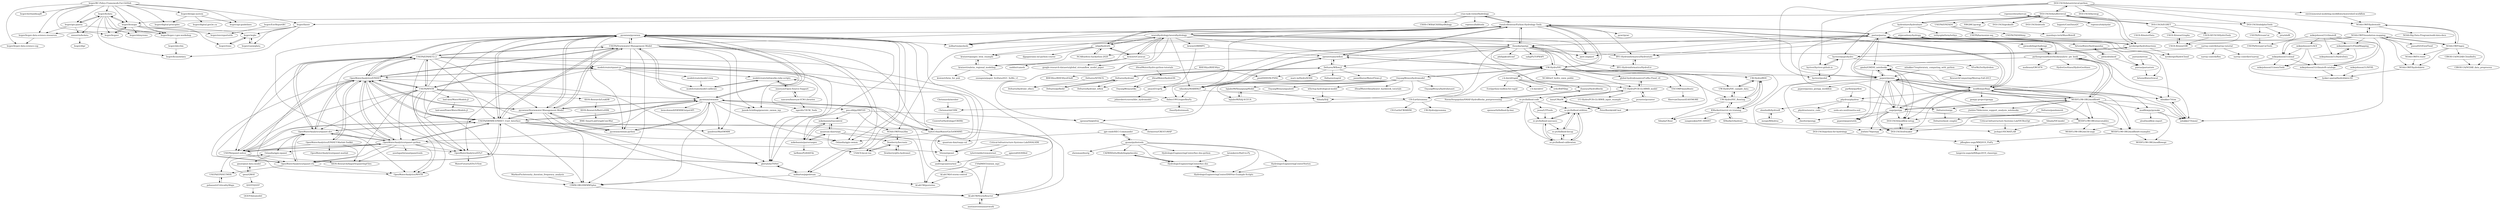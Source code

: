 digraph G {
"bcgov/bcdata" -> "bcgov/bcmaps"
"bcgov/bcdata" -> "bcgov/bcgovr"
"bcgov/bcdata" -> "bcgov/bcgov-r-geo-workshop"
"bcgov/bcdata" -> "smnorris/bcdata"
"bcgov/bcdata" -> "bcgov/bcsnowdata"
"bcgov/bcdata" -> "bcgov/gis-pantry"
"bcgov/bcdata" -> "bcgov/shinyrems"
"raoulcollenteur/Python-Hydrology-Tools" -> "mdbartos/pysheds" ["e"=1]
"raoulcollenteur/Python-Hydrology-Tools" -> "pastas/pastas"
"raoulcollenteur/Python-Hydrology-Tools" -> "neuralhydrology/neuralhydrology"
"raoulcollenteur/Python-Hydrology-Tools" -> "cran-task-views/Hydrology"
"raoulcollenteur/Python-Hydrology-Tools" -> "openstreams/wflow"
"raoulcollenteur/Python-Hydrology-Tools" -> "thouska/spotpy"
"raoulcollenteur/Python-Hydrology-Tools" -> "UW-Hydro/VIC"
"raoulcollenteur/Python-Hydrology-Tools" -> "modflowpy/flopy"
"raoulcollenteur/Python-Hydrology-Tools" -> "pywr/pywr" ["e"=1]
"raoulcollenteur/Python-Hydrology-Tools" -> "mhpi/hydroDL"
"raoulcollenteur/Python-Hydrology-Tools" -> "pyet-org/pyet" ["e"=1]
"raoulcollenteur/Python-Hydrology-Tools" -> "wknoben/MARRMoT"
"raoulcollenteur/Python-Hydrology-Tools" -> "BYU-Hydroinformatics/Hydrostats"
"raoulcollenteur/Python-Hydrology-Tools" -> "pyswmm/pyswmm"
"raoulcollenteur/Python-Hydrology-Tools" -> "pypest/pyemu"
"pyswmm/pyswmm" -> "USEPA/Stormwater-Management-Model"
"pyswmm/pyswmm" -> "pyswmm/swmmio"
"pyswmm/pyswmm" -> "pyswmm/Stormwater-Management-Model"
"pyswmm/pyswmm" -> "USEPA/SWMM-EPANET_User_Interface"
"pyswmm/pyswmm" -> "pyswmm/swmm-python"
"pyswmm/pyswmm" -> "mdbartos/pipedream"
"pyswmm/pyswmm" -> "OpenWaterAnalytics/EPANET"
"pyswmm/pyswmm" -> "AaltoUrbanWater/GisToSWMM5"
"pyswmm/pyswmm" -> "OpenWaterAnalytics/epanet-python"
"pyswmm/pyswmm" -> "Oslandia/qgis-swmm"
"pyswmm/pyswmm" -> "mdbartos/pysheds" ["e"=1]
"pyswmm/pyswmm" -> "kLabUM/StormReactor"
"pyswmm/pyswmm" -> "glorialulu/TSNet"
"pyswmm/pyswmm" -> "CIMM-ORG/SWMM5plus"
"pyswmm/pyswmm" -> "Jannik-Schilling/generate_swmm_inp"
"OuyangWenyu/hydromodel" -> "OuyangWenyu/aqualord"
"OuyangWenyu/hydromodel" -> "wknoben/MARRMoT"
"OuyangWenyu/hydromodel" -> "lujiabo98/XinanjiangModel"
"OuyangWenyu/hydromodel" -> "iHeadWater/iheadwater_hackweek_tutorials"
"OuyangWenyu/hydromodel" -> "wfxr/xaj-hydrological-model"
"OuyangWenyu/hydromodel" -> "UW-Hydro/VIC"
"OuyangWenyu/hydromodel" -> "lujiabo98/XAJ-SCEUA"
"OuyangWenyu/hydromodel" -> "amacd31/gr4j"
"OuyangWenyu/hydromodel" -> "openearth/glofrim"
"OuyangWenyu/hydromodel" -> "OuyangWenyu/elks"
"OuyangWenyu/hydromodel" -> "OuyangWenyu/hydrodataset"
"OuyangWenyu/hydromodel" -> "Sibada/XAJ"
"ropensci/tidyhydat" -> "ropensci/weathercan"
"cran-task-views/Hydrology" -> "bcgov/fasstr"
"cran-task-views/Hydrology" -> "raoulcollenteur/Python-Hydrology-Tools"
"cran-task-views/Hydrology" -> "CSHS-CWRA/CSHShydRology"
"cran-task-views/Hydrology" -> "ropensci/hddtools"
"phydrus/phydrus" -> "shoebodh/hydrusR"
"phydrus/phydrus" -> "phydrus/source_code"
"phydrus/phydrus" -> "usda-ars-ussl/rosetta-soil"
"phydrus/phydrus" -> "Deltares/xmipy"
"kratzert/pangeo_lstm_example" -> "kratzert/ealstm_regional_modeling"
"gyanz/pydsstools" -> "CADWRDeltaModeling/pyhecdss"
"gyanz/pydsstools" -> "HydrologicEngineeringCenter/hec-dss"
"gyanz/pydsstools" -> "gpt-cmdr/HEC-Commander"
"gyanz/pydsstools" -> "HydrologicEngineeringCenter/hec-dss-python"
"gyanz/pydsstools" -> "HydrologicEngineeringCenter/DSSVue-Example-Scripts"
"gyanz/pydsstools" -> "HydrologicEngineeringCenter/Vortex"
"gyanz/pydsstools" -> "eheisman/dssrip"
"kratzert/ealstm_regional_modeling" -> "kratzert/pangeo_lstm_example"
"kratzert/ealstm_regional_modeling" -> "osungmin/paper_SciData2021_SoMo_v1"
"kratzert/ealstm_regional_modeling" -> "kratzert/lstm_for_pub"
"BYU-Hydroinformatics/Hydrostats" -> "BYU-Hydroinformatics/HydroErr"
"BYU-Hydroinformatics/HydroErr" -> "BYU-Hydroinformatics/Hydrostats"
"mbakker7/exploratory_computing_with_python" -> "pypest/pyemu"
"mbakker7/exploratory_computing_with_python" -> "ResearchComputing/Meetup-Fall-2013" ["e"=1]
"USEPA/Stormwater-Management-Model" -> "pyswmm/pyswmm"
"USEPA/Stormwater-Management-Model" -> "pyswmm/Stormwater-Management-Model"
"USEPA/Stormwater-Management-Model" -> "USEPA/SWMM-EPANET_User_Interface"
"USEPA/Stormwater-Management-Model" -> "pyswmm/swmm-python"
"USEPA/Stormwater-Management-Model" -> "pyswmm/swmmio"
"USEPA/Stormwater-Management-Model" -> "OpenWaterAnalytics/EPANET"
"USEPA/Stormwater-Management-Model" -> "USEPA/EPANET2.2"
"USEPA/Stormwater-Management-Model" -> "mdbartos/pipedream"
"USEPA/Stormwater-Management-Model" -> "CIMM-ORG/SWMM5plus"
"USEPA/Stormwater-Management-Model" -> "AaltoUrbanWater/GisToSWMM5"
"USEPA/Stormwater-Management-Model" -> "gandresr/MatSWMM"
"USEPA/Stormwater-Management-Model" -> "Oslandia/qgis-swmm"
"USEPA/Stormwater-Management-Model" -> "Jannik-Schilling/generate_swmm_inp"
"USEPA/Stormwater-Management-Model" -> "raoulcollenteur/Python-Hydrology-Tools"
"Oslandia/qgis-epanet" -> "qwat/qwat-data-model"
"qgisred/QGISRed" -> "andresgciamtez/wnt"
"glorialulu/TSNet" -> "OpenWaterAnalytics/EPyT"
"glorialulu/TSNet" -> "mdbartos/pipedream"
"mikejohnson51/climateR" -> "mikejohnson51/zonal"
"mikejohnson51/climateR" -> "mikejohnson51/AOI"
"mikejohnson51/climateR" -> "mikejohnson51/HydroData"
"mikejohnson51/climateR" -> "mikejohnson51/climateR-catalogs"
"mikejohnson51/climateR" -> "mikejohnson51/FloodMapping"
"ec-jrc/lisflood-code" -> "ec-jrc/lisflood-utilities"
"ec-jrc/lisflood-code" -> "ec-jrc/lisflood-usecases"
"ec-jrc/lisflood-code" -> "openearth/lisflood-fp-bmi"
"ec-jrc/lisflood-code" -> "ec-jrc/lisflood-calibration"
"ec-jrc/lisflood-code" -> "jsosa/LFPtools"
"bcgov/design-system" -> "bcgov/digital-principles"
"bcgov/design-system" -> "bcgov/api-guidelines"
"bcgov/design-system" -> "bcgov/digital.gov.bc.ca"
"xarray-contrib/xarray-tutorial" -> "NCAR/ai4ess-hackathon-2020"
"xarray-contrib/xarray-tutorial" -> "xarray-contrib/flox" ["e"=1]
"xarray-contrib/xarray-tutorial" -> "xarray-contrib/cf-xarray" ["e"=1]
"Chrismarsh/mesher" -> "Chrismarsh/CHM"
"kratzert/RRMPG" -> "amacd31/gr4j"
"kratzert/RRMPG" -> "openstreams/wflow"
"jsosa/LFPtools" -> "ec-jrc/lisflood-usecases"
"pyswmm/swmm-python" -> "pyswmm/Stormwater-Management-Model"
"pyswmm/swmm-python" -> "pyswmm/swmmio"
"MarkusPic/intensity_duration_frequency_analysis" -> "CIMM-ORG/SWMM5plus"
"Dewberry/pfra-hydromet" -> "Dewberry/hecrasio"
"MODFLOW-ORG/modflow6" -> "modflowpy/flopy"
"MODFLOW-ORG/modflow6" -> "pypest/pyemu"
"MODFLOW-ORG/modflow6" -> "usgs/pestpp"
"MODFLOW-ORG/modflow6" -> "pastas/pastas"
"MODFLOW-ORG/modflow6" -> "MODFLOW-ORG/executables"
"MODFLOW-ORG/modflow6" -> "DOI-USGS/modflow-setup"
"MODFLOW-ORG/modflow6" -> "MODFLOW-ORG/modflow6-examples"
"MODFLOW-ORG/modflow6" -> "DOI-USGS/sfrmaker"
"MODFLOW-ORG/modflow6" -> "MODFLOW-ORG/mt3d-usgs"
"MODFLOW-ORG/modflow6" -> "modflowpy/pymake"
"MODFLOW-ORG/modflow6" -> "gmdsi/GMDSI_notebooks"
"MODFLOW-ORG/modflow6" -> "Deltares/xmipy"
"MODFLOW-ORG/modflow6" -> "pythongroundwaterbook/analytic_gw_book"
"MODFLOW-ORG/modflow6" -> "mbakker7/timml"
"MODFLOW-ORG/modflow6" -> "jtwhite79/decision_support_analysis_notebooks"
"mhpi/hydroDL" -> "NCAR/ai4ess-hackathon-2020"
"mhpi/hydroDL" -> "neuralhydrology/neuralhydrology"
"mhpi/hydroDL" -> "kratzert/Caravan"
"mhpi/hydroDL" -> "raoulcollenteur/Python-Hydrology-Tools"
"mhpi/hydroDL" -> "kratzert/ealstm_regional_modeling"
"mhpi/hydroDL" -> "kratzert/pangeo_lstm_example"
"mhpi/hydroDL" -> "djgagne/ams-ml-python-course" ["e"=1]
"wknoben/MARRMoT" -> "openstreams/wflow"
"wknoben/MARRMoT" -> "dalmo1991/superflexPy"
"wknoben/MARRMoT" -> "CH-Earth/summa"
"DOI-USGS/nhdplusTools" -> "USEPA/StreamCat"
"DOI-USGS/nhdplusTools" -> "USEPA/StreamCatTools"
"DOI-USGS/nhdplusTools" -> "jsta/nhdR"
"DOI-USGS/dataretrieval-python" -> "mroberge/hydrofunctions"
"DOI-USGS/dataretrieval-python" -> "hyriver/pygeohydro"
"DOI-USGS/dataretrieval-python" -> "hyriver/hyriver.github.io"
"DOI-USGS/dataretrieval-python" -> "DOI-USGS/dataRetrieval"
"DOI-USGS/dataretrieval-python" -> "NOAA-OWP/hydrotools"
"DOI-USGS/dataretrieval-python" -> "DOI-USGS/hyswap"
"DOI-USGS/dataretrieval-python" -> "hyriver/pynhd"
"DOI-USGS/dataretrieval-python" -> "DOI-USGS/nhdplusTools"
"DOI-USGS/dataretrieval-python" -> "environmental-modeling-workflows/watershed-workflow"
"DOI-USGS/modflow-setup" -> "DOI-USGS/sfrmaker"
"HydrologicEngineeringCenter/Vortex" -> "HydrologicEngineeringCenter/DSSVue-Example-Scripts"
"mikejohnson51/HydroData" -> "mikejohnson51/FloodMapping"
"ArtesiaWater/hydropandas" -> "gwmod/nlmod"
"ArtesiaWater/hydropandas" -> "pastas/pastastore"
"mikejohnson51/AOI" -> "mikejohnson51/climateR-catalogs"
"mikejohnson51/AOI" -> "mikejohnson51/zonal"
"mikejohnson51/AOI" -> "mikejohnson51/nwmTools"
"KIOS-Research/LeakDB" -> "KIOS-Research/BattLeDIM"
"c-h-david/rapid" -> "erdc/RAPIDpy"
"c-h-david/rapid" -> "c-h-david/rrr"
"c-h-david/rapid" -> "ESCOMP/mizuRoute"
"c-h-david/rapid" -> "chaneyn/HydroBlocks"
"c-h-david/rapid" -> "Esri/python-toolbox-for-rapid"
"UW-Hydro/RVIC" -> "UW-Hydro/VIC_sample_data"
"UW-Hydro/RVIC" -> "UW-Hydro/VIC_Routing"
"UW-Hydro/RVIC" -> "KMarkert/servir-vic-training"
"ec-jrc/lisflood-usecases" -> "ec-jrc/lisflood-utilities"
"ec-jrc/lisflood-usecases" -> "ec-jrc/lisflood-lisvap"
"ec-jrc/lisflood-usecases" -> "ec-jrc/lisflood-calibration"
"ec-jrc/lisflood-utilities" -> "ec-jrc/lisflood-calibration"
"ec-jrc/lisflood-utilities" -> "ec-jrc/lisflood-usecases"
"ec-jrc/lisflood-utilities" -> "ec-jrc/lisflood-lisvap"
"mdbartos/pipedream" -> "glorialulu/TSNet"
"mdbartos/pipedream" -> "kLabUM/pystorms"
"mdbartos/pipedream" -> "CIMM-ORG/SWMM5plus"
"openstreams/wflow" -> "Deltares/Wflow.jl"
"openstreams/wflow" -> "wknoben/MARRMoT"
"openstreams/wflow" -> "openearth/glofrim"
"openstreams/wflow" -> "UW-Hydro/VIC"
"openstreams/wflow" -> "raoulcollenteur/Python-Hydrology-Tools"
"langevin-usgs/mf6flopy2019_classrepo" -> "jdhughes-usgs/MM2019_FloPy"
"jdhughes-usgs/MM2019_FloPy" -> "langevin-usgs/mf6flopy2019_classrepo"
"mikejohnson51/FloodMapping" -> "mikejohnson51/nwmTools"
"mikejohnson51/FloodMapping" -> "mikejohnson51/HydroData"
"USEPA/epanet-solver" -> "OpenWaterAnalytics/epanet-python"
"USEPA/epanet-solver" -> "OpenWaterAnalytics/epanet-rtx"
"USEPA/epanet-solver" -> "KIOS-Research/ImportEpanetInpFiles"
"USEPA/epanet-solver" -> "USEPA/SWMM-EPANET_User_Interface"
"USEPA/epanet-solver" -> "OpenWaterAnalytics/EPANET"
"USEPA/epanet-solver" -> "OpenWaterAnalytics/epanet-dev"
"USEPA/epanet-solver" -> "USEPA/EPANETMSX"
"bcgov/gis-pantry" -> "smnorris/bcdata"
"bcgov/gis-pantry" -> "bcgov/bcdata"
"bcgov/gis-pantry" -> "bcgov/bcgov-data-science-resources"
"bcgov/gis-pantry" -> "bcgov/bcgov-r-geo-workshop"
"usgs/pestpp" -> "pypest/pyemu"
"usgs/pestpp" -> "gmdsi/GMDSI_notebooks"
"usgs/pestpp" -> "DOI-USGS/sfrmaker"
"usgs/pestpp" -> "modflowpy/flopy"
"usgs/pestpp" -> "DOI-USGS/modflow-setup"
"usgs/pestpp" -> "MODFLOW-ORG/executables"
"usgs/pestpp" -> "jtwhite79/pestpp"
"usgs/pestpp" -> "MODFLOW-ORG/modflow6"
"usgs/pestpp" -> "dwelter/pestpp"
"usgs/pestpp" -> "pypest/pypestutils"
"MODFLOW-ORG/executables" -> "jtwhite79/pestpp"
"MODFLOW-ORG/executables" -> "MODFLOW-ORG/mt3d-usgs"
"MODFLOW-ORG/executables" -> "MODFLOW-ORG/modflow6-examples"
"bcgov/fasstr" -> "bcgov/canwqdata"
"bcgov/fasstr" -> "bcgov/bcsnowdata"
"bcgov/fasstr" -> "bcgov/wqbc"
"bcgov/fasstr" -> "bcgov/bcgov-data-science-resources"
"OpenWaterAnalytics/EPANET-Matlab-Toolkit" -> "OpenWaterAnalytics/epanet-matlab"
"OpenWaterAnalytics/EPANET-Matlab-Toolkit" -> "OpenWaterAnalytics/EPyT"
"OpenWaterAnalytics/EPANET-Matlab-Toolkit" -> "USEPA/epanet-solver"
"OpenWaterAnalytics/EPANET-Matlab-Toolkit" -> "KIOS-Research/ImportEpanetInpFiles"
"OpenWaterAnalytics/EPANET-Matlab-Toolkit" -> "OpenWaterAnalytics/EPANET"
"sancarn/Innovyze-ICM-Libraries" -> "ngerdts7/ICM_Tools"
"sancarn/Innovyze-ICM-Libraries" -> "innovyze/Open-Source-Support"
"sancarn/Innovyze-ICM-Libraries" -> "modelcreate/infoworks-ruby-scripts"
"modelcreate/model-calibrate" -> "modelcreate/infoworks-ruby-scripts"
"UW-Hydro/VIC_Routing" -> "UW-Hydro/VIC_sample_data"
"UW-Hydro/VIC_Routing" -> "UW-Hydro/RVIC"
"UW-Hydro/VIC_Routing" -> "Sibada/CRout"
"UW-Hydro/VIC_Routing" -> "KMarkert/servir-vic-training"
"ec-jrc/lisflood-lisvap" -> "ec-jrc/lisflood-calibration"
"ec-jrc/lisflood-lisvap" -> "ec-jrc/lisflood-utilities"
"bcgov/bcgov-data-science-resources" -> "bcgov/bcgov-data-science-cop"
"modelcreate/model-view" -> "modelcreate/model-calibrate"
"UVAdMIST/swmm_mpc" -> "kLabUM/rl-storm-control"
"UVAdMIST/swmm_mpc" -> "kLabUM/StormReactor"
"bcgov/nbcclim" -> "bcgov/bcsnowdata"
"Sibada/VICmodel" -> "jschap1/VICMATLAB"
"austinorr/swmmnetwork" -> "kLabUM/StormReactor"
"ec-jrc/lisflood-calibration" -> "ec-jrc/lisflood-lisvap"
"ec-jrc/lisflood-calibration" -> "ec-jrc/lisflood-utilities"
"ec-jrc/lisflood-calibration" -> "ec-jrc/lisflood-usecases"
"bcgov/canwqdata" -> "bcgov/wqbc"
"USGS-R/USGSHydroTools" -> "USGS-R/smwrQW"
"quantum-dan/raspy" -> "mikebannis/rascontrol"
"quantum-dan/raspy" -> "mikebannis/parserasgeo"
"quantum-dan/raspy" -> "quantum-dan/raspy-cal"
"quantum-dan/raspy" -> "USACE/mcat-ras"
"quantum-dan/raspy" -> "Dewberry/hecrasio"
"neuralhydrology/neuralhydrology" -> "kratzert/Caravan"
"neuralhydrology/neuralhydrology" -> "mhpi/hydroDL"
"neuralhydrology/neuralhydrology" -> "raoulcollenteur/Python-Hydrology-Tools"
"neuralhydrology/neuralhydrology" -> "kratzert/ealstm_regional_modeling"
"neuralhydrology/neuralhydrology" -> "mdbartos/pysheds" ["e"=1]
"neuralhydrology/neuralhydrology" -> "pyet-org/pyet" ["e"=1]
"neuralhydrology/neuralhydrology" -> "wknoben/MARRMoT"
"neuralhydrology/neuralhydrology" -> "kratzert/RRMPG"
"neuralhydrology/neuralhydrology" -> "thouska/spotpy"
"neuralhydrology/neuralhydrology" -> "dalmo1991/superflexPy"
"neuralhydrology/neuralhydrology" -> "UU-Hydro/PCR-GLOBWB_model"
"neuralhydrology/neuralhydrology" -> "UW-Hydro/VIC"
"neuralhydrology/neuralhydrology" -> "kratzert/pangeo_lstm_example"
"neuralhydrology/neuralhydrology" -> "google-research-datasets/global_streamflow_model_paper"
"neuralhydrology/neuralhydrology" -> "BYU-Hydroinformatics/HydroErr"
"NOAA-OWP/inundation-mapping" -> "NOAA-OWP/ngen"
"NOAA-OWP/inundation-mapping" -> "NOAA-OWP/hydrotools"
"NOAA-OWP/inundation-mapping" -> "NOAA-OWP/hydrofabric"
"NOAA-OWP/inundation-mapping" -> "NOAA-OWP/ras2fim"
"NOAA-OWP/inundation-mapping" -> "mikejohnson51/climateR-catalogs"
"NOAA-OWP/inundation-mapping" -> "mikejohnson51/FloodMapping"
"NOAA-OWP/inundation-mapping" -> "NOAA-OWP/t-route"
"NOAA-OWP/inundation-mapping" -> "passaH2O/GeoFlood"
"NOAA-OWP/inundation-mapping" -> "mikejohnson51/zonal"
"modflowpy/flopy" -> "pypest/pyemu"
"modflowpy/flopy" -> "MODFLOW-ORG/modflow6"
"modflowpy/flopy" -> "pastas/pastas"
"modflowpy/flopy" -> "usgs/pestpp"
"modflowpy/flopy" -> "modflowpy/pymake"
"modflowpy/flopy" -> "gmdsi/GMDSI_notebooks"
"modflowpy/flopy" -> "pythongroundwaterbook/analytic_gw_book"
"modflowpy/flopy" -> "MODFLOW-ORG/executables"
"modflowpy/flopy" -> "raoulcollenteur/Python-Hydrology-Tools"
"modflowpy/flopy" -> "DOI-USGS/modflow-setup"
"modflowpy/flopy" -> "phydrus/phydrus"
"modflowpy/flopy" -> "DOI-USGS/sfrmaker"
"modflowpy/flopy" -> "gempy-project/gempy" ["e"=1]
"modflowpy/flopy" -> "MODFLOW-ORG/modflow6-examples"
"modflowpy/flopy" -> "mbakker7/ttim"
"Chrismarsh/CHM" -> "CentreForHydrology/CRHMr"
"pypest/pyemu" -> "usgs/pestpp"
"pypest/pyemu" -> "gmdsi/GMDSI_notebooks"
"pypest/pyemu" -> "modflowpy/flopy"
"pypest/pyemu" -> "DOI-USGS/modflow-setup"
"pypest/pyemu" -> "MODFLOW-ORG/modflow6"
"pypest/pyemu" -> "jtwhite79/decision_support_analysis_notebooks"
"pypest/pyemu" -> "DOI-USGS/sfrmaker"
"pypest/pyemu" -> "pypest/pyemu_pestpp_workflow"
"pypest/pyemu" -> "jtwhite79/pestpp"
"pypest/pyemu" -> "pastas/pastas"
"pypest/pyemu" -> "dwelter/pestpp"
"pypest/pyemu" -> "mbakker7/timml"
"pypest/pyemu" -> "pypest/pypestutils"
"iHeadWater/hydro-python-tutorials" -> "iHeadWater/hydroGIS"
"NOAA-OWP/ngen" -> "NOAA-OWP/hydrotools"
"NOAA-OWP/ngen" -> "NOAA-OWP/inundation-mapping"
"NOAA-OWP/ngen" -> "NOAA-OWP/hydrofabric"
"NOAA-OWP/ngen" -> "NOAA-OWP/t-route"
"NOAA-OWP/ngen" -> "CIROH-UA/NGIAB_data_preprocess"
"NOAA-OWP/ngen" -> "CIROH-UA/NGIAB-CloudInfra"
"hydroshare/hydroshare" -> "pastas/pastas"
"hydroshare/hydroshare" -> "DOI-USGS/dataRetrieval"
"hydroshare/hydroshare" -> "tethysplatform/tethys"
"hydroshare/hydroshare" -> "stijnvanhoey/hydropy"
"CADWRDeltaModeling/pyhecdss" -> "HydrologicEngineeringCenter/hec-dss"
"OpenWaterAnalytics/EPANET" -> "USEPA/EPANET2.2"
"OpenWaterAnalytics/EPANET" -> "USEPA/WNTR"
"OpenWaterAnalytics/EPANET" -> "OpenWaterAnalytics/epanet-dev"
"OpenWaterAnalytics/EPANET" -> "OpenWaterAnalytics/epanet-python"
"OpenWaterAnalytics/EPANET" -> "USEPA/SWMM-EPANET_User_Interface"
"OpenWaterAnalytics/EPANET" -> "USEPA/epanet-solver"
"OpenWaterAnalytics/EPANET" -> "OpenWaterAnalytics/epanet-rtx"
"OpenWaterAnalytics/EPANET" -> "pyswmm/Stormwater-Management-Model"
"OpenWaterAnalytics/EPANET" -> "OpenWaterAnalytics/WNTR"
"OpenWaterAnalytics/EPANET" -> "modelcreate/epanet-js"
"OpenWaterAnalytics/EPANET" -> "pyswmm/pyswmm"
"OpenWaterAnalytics/EPANET" -> "OpenWaterAnalytics/EPyT"
"OpenWaterAnalytics/EPANET" -> "OpenWaterAnalytics/EPANET-Matlab-Toolkit"
"OpenWaterAnalytics/EPANET" -> "USEPA/Stormwater-Management-Model"
"OpenWaterAnalytics/EPANET" -> "glorialulu/TSNet"
"USEPA/EPANET2.2" -> "OpenWaterAnalytics/EPANET"
"USEPA/EPANET2.2" -> "USEPA/WNTR"
"USEPA/EPANET2.2" -> "OpenWaterAnalytics/epanet-dev"
"USEPA/EPANET2.2" -> "OpenWaterAnalytics/epanet-python"
"USEPA/EPANET2.2" -> "OpenWaterAnalytics/WNTR"
"USEPA/EPANET2.2" -> "USEPA/SWMM-EPANET_User_Interface"
"USEPA/EPANET2.2" -> "OpenWaterAnalytics/EPyT"
"USEPA/EPANET2.2" -> "OpenWaterAnalytics/epanet-rtx"
"USEPA/EPANET2.2" -> "USEPA/Stormwater-Management-Model"
"USEPA/EPANET2.2" -> "USEPA/epanet-solver"
"USEPA/EPANET2.2" -> "modelcreate/epanet-js"
"USEPA/EPANET2.2" -> "glorialulu/TSNet"
"USEPA/EPANET2.2" -> "Vitens/epynet"
"USEPA/EPANET2.2" -> "pyswmm/pyswmm"
"USEPA/EPANET2.2" -> "pyswmm/Stormwater-Management-Model"
"Deltares/Wflow.jl" -> "openstreams/wflow"
"Deltares/Wflow.jl" -> "jannefiluren/WaterFlows.jl"
"Deltares/Wflow.jl" -> "marv-in/HydroNODE"
"Deltares/Wflow.jl" -> "Deltares/hydromt_wflow"
"Deltares/Wflow.jl" -> "Deltares/hydromt"
"Deltares/Wflow.jl" -> "CH-Earth/summa"
"Deltares/Wflow.jl" -> "Deltares/xugrid" ["e"=1]
"NCAR/ai4ess-hackathon-2020" -> "mhpi/hydroDL"
"dalmo1991/superflexPy" -> "DassHydro/smash"
"Dewberry/hecrasio" -> "USACE/mcat-ras"
"Dewberry/hecrasio" -> "Dewberry/pfra-hydromet"
"iHeadWater/hydroGIS" -> "OuyangWenyu/elks"
"QGEP/QGEP" -> "QGEP/datamodel"
"CH-Earth/summa" -> "CH-Earth/CWARHM"
"CH-Earth/summa" -> "UW-Hydro/pysumma"
"CH-Earth/summa" -> "Chrismarsh/CHM"
"pastas/pastastore" -> "ArtesiaWater/traval"
"modelcreate/epanet-js" -> "modelcreate/model-view"
"modelcreate/epanet-js" -> "glorialulu/TSNet"
"modelcreate/epanet-js" -> "modelcreate/model-calibrate"
"modelcreate/epanet-js" -> "modelcreate/infoworks-ruby-scripts"
"modelcreate/epanet-js" -> "OpenWaterAnalytics/EPANET"
"modelcreate/epanet-js" -> "USEPA/WNTR"
"modelcreate/epanet-js" -> "Vitens/epynet"
"modelcreate/epanet-js" -> "andresgciamtez/wnt"
"modelcreate/epanet-js" -> "OpenWaterAnalytics/EPyT"
"modelcreate/infoworks-ruby-scripts" -> "modelcreate/model-calibrate"
"modelcreate/infoworks-ruby-scripts" -> "innovyze/Open-Source-Support"
"chaneyn/HydroBlocks" -> "NoemiVergopolan/SMAP-HydroBlocks_postprocessing"
"Deltares/xmipy" -> "Deltares/imod_coupler"
"environmental-modeling-workflows/watershed-workflow" -> "NOAA-OWP/hydrotools"
"bcgov/wqbc" -> "bcgov/canwqdata"
"bcgov/wqbc" -> "bcgov/rems"
"NOAA-OWP/t-route" -> "NOAA-OWP/hydrofabric"
"MODFLOW-ORG/modflow6-examples" -> "MODFLOW-ORG/modflowapi"
"MODFLOW-ORG/modflow6-examples" -> "jdhughes-usgs/MM2019_FloPy"
"pshassett/CriticalityMaps" -> "USEPA/EPANETMSX"
"hyriver/pygeohydro" -> "hyriver/pynhd"
"hyriver/pygeohydro" -> "hyriver/hyriver.github.io"
"hyriver/pygeohydro" -> "VForWaTer/hydrobox"
"hyriver/pygeohydro" -> "mroberge/hydrofunctions"
"Critical-Infrastructure-Systems-Lab/VICResOpt" -> "jschap1/VICMATLAB"
"Critical-Infrastructure-Systems-Lab/DHALSIM" -> "Vitens/epynet"
"Critical-Infrastructure-Systems-Lab/DHALSIM" -> "tylertrimble/viswaternet"
"qwat/QWAT" -> "qwat/qwat-data-model"
"qwat/QWAT" -> "Oslandia/qgis-epanet"
"qwat/QWAT" -> "QGEP/QGEP"
"HydrologicEngineeringCenter/DSSVue-Example-Scripts" -> "HydrologicEngineeringCenter/hec-dss"
"mikejohnson51/NFHL" -> "lynker-spatial/hydrofabric3D"
"KIOS-Research/BattLeDIM" -> "BME-SmartLab/GraphConvWat"
"qwat/qwat-data-model" -> "qwat/QWAT"
"KMarkert/hydrate" -> "KMarkert/servir-vic-training"
"KMarkert/hydrate" -> "jschap1/VICMATLAB"
"bcgov/bcgov-r-geo-workshop" -> "bcgov/nbcclim"
"OpenWaterAnalytics/epanet-python" -> "Vitens/epynet"
"OpenWaterAnalytics/epanet-python" -> "OpenWaterAnalytics/WNTR"
"OpenWaterAnalytics/epanet-python" -> "Oslandia/qgis-epanet"
"OpenWaterAnalytics/epanet-python" -> "USEPA/SWMM-EPANET_User_Interface"
"OpenWaterAnalytics/epanet-python" -> "OpenWaterAnalytics/epanet-dev"
"OpenWaterAnalytics/epanet-python" -> "USEPA/epanet-solver"
"OpenWaterAnalytics/epanet-python" -> "OpenWaterAnalytics/EPANET"
"OpenWaterAnalytics/epanet-python" -> "OpenWaterAnalytics/EPyT"
"OpenWaterAnalytics/epanet-python" -> "KIOS-Research/ImportEpanetInpFiles"
"OpenWaterAnalytics/epanet-python" -> "asselapathirana/epanettools"
"OpenWaterAnalytics/epanet-python" -> "OpenWaterAnalytics/epanet-rtx"
"innovyze/Open-Source-Support" -> "modelcreate/infoworks-ruby-scripts"
"innovyze/Open-Source-Support" -> "ngerdts7/ICM_Tools"
"innovyze/Open-Source-Support" -> "sancarn/Innovyze-ICM-Libraries"
"global-hydrodynamics/CaMa-Flood_v4" -> "UU-Hydro/PCR-GLOBWB_model"
"psu-efd/pyHMT2D" -> "mikebannis/rascontrol"
"psu-efd/pyHMT2D" -> "NOAA-OWP/ras2fim"
"psu-efd/pyHMT2D" -> "mikebannis/parserasgeo"
"psu-efd/pyHMT2D" -> "openearth/glofrim"
"stijnvanhoey/hydropy" -> "mroberge/hydrofunctions"
"stijnvanhoey/hydropy" -> "BYU-Hydroinformatics/Hydrostats"
"stijnvanhoey/hydropy" -> "mroberge/HydroCloud"
"USACE/mcat-ras" -> "Dewberry/hecrasio"
"NOAA-OWP/ras2fim" -> "USACE/mcat-ras"
"NOAA-OWP/ras2fim" -> "Dewberry/hecrasio"
"bcgov/BC-Policy-Framework-For-GitHub" -> "bcgov/bcmaps"
"bcgov/BC-Policy-Framework-For-GitHub" -> "bcgov/bcgovr"
"bcgov/BC-Policy-Framework-For-GitHub" -> "bcgov/bcgov-data-science-cop"
"bcgov/BC-Policy-Framework-For-GitHub" -> "bcgov/bcdata"
"bcgov/BC-Policy-Framework-For-GitHub" -> "bcgov/bcgov-data-science-resources"
"bcgov/BC-Policy-Framework-For-GitHub" -> "bcgov/design-system"
"bcgov/BC-Policy-Framework-For-GitHub" -> "bcgov/api-guidelines"
"bcgov/BC-Policy-Framework-For-GitHub" -> "bcgov/digital-principles"
"bcgov/BC-Policy-Framework-For-GitHub" -> "bcgov/bcgov-r-geo-workshop"
"bcgov/BC-Policy-Framework-For-GitHub" -> "bcgov/wetlandmapR"
"bcgov/BC-Policy-Framework-For-GitHub" -> "bcgov/fasstr"
"bcgov/BC-Policy-Framework-For-GitHub" -> "bcgov/gis-pantry"
"Deltares/hydromt" -> "Deltares/hydromt_wflow"
"Deltares/hydromt" -> "Deltares/hydromt_sfincs"
"Deltares/hydromt" -> "Deltares/Wflow.jl"
"Deltares/hydromt" -> "Deltares/pyflwdir"
"pcraster/pcraster" -> "UU-Hydro/PCR-GLOBWB_model"
"pcraster/pcraster" -> "ec-jrc/lisflood-utilities"
"hyriver/hyriver.github.io" -> "hyriver/pygeohydro"
"hyriver/hyriver.github.io" -> "hyriver/pynhd"
"HydrologicEngineeringCenter/hec-dss" -> "HydrologicEngineeringCenter/DSSVue-Example-Scripts"
"HydrologicEngineeringCenter/hec-dss" -> "CADWRDeltaModeling/pyhecdss"
"modflowpy/pymake" -> "MODFLOW-ORG/modflowapi"
"modflowpy/pymake" -> "mbakker7/timml"
"modflowpy/pymake" -> "aleaf/modflow-export"
"NOAA-OWP/hydrotools" -> "NOAA-OWP/ngen"
"NOAA-OWP/hydrotools" -> "NOAA-Big-Data-Program/nodd-data-docs"
"NOAA-OWP/hydrotools" -> "NOAA-OWP/inundation-mapping"
"pastas/metran" -> "ArtesiaWater/traval"
"pastas/metran" -> "pastas/pastastore"
"bcgov/bcmaps" -> "bcgov/bcgovr"
"bcgov/bcmaps" -> "bcgov/bcdata"
"bcgov/bcmaps" -> "bcgov/wqbc"
"bcgov/bcmaps" -> "bcgov/bcgov-r-geo-workshop"
"bcgov/bcmaps" -> "bcgov/shinyrems"
"bcgov/bcmaps" -> "bcgov/envreportutils"
"bcgov/bcmaps" -> "bcgov/rems"
"ESCOMP/mizuRoute" -> "ShervanGharari/EASYMORE"
"iiasa/CWatM" -> "PeterBurek/oldCwat"
"iiasa/CWatM" -> "UU-Hydro/PCR-GLOBWB_model"
"gwmod/nlmod" -> "pastas/pastastore"
"gwmod/nlmod" -> "ArtesiaWater/hydropandas"
"bcgov/EnvReportBC" -> "bcgov/envreportutils"
"mikejohnson51/zonal" -> "mikejohnson51/climateR-catalogs"
"mikejohnson51/zonal" -> "lynker-spatial/hydrofabric3D"
"mikejohnson51/zonal" -> "mikejohnson51/nwmTools"
"lujiabo98/XinanjiangModel" -> "lujiabo98/XAJ-SCEUA"
"lujiabo98/XinanjiangModel" -> "Sibada/XAJ"
"kLabUM/StormReactor" -> "austinorr/swmmnetwork"
"NoemiVergopolan/SMAP-HydroBlocks_postprocessing" -> "chaneyn/HydroBlocks"
"USEPA/EPANETMSX" -> "pshassett/CriticalityMaps"
"NOAA-OWP/hydrofabric" -> "lynker-spatial/hydrofabric3D"
"kratzert/Caravan" -> "neuralhydrology/neuralhydrology"
"kratzert/Caravan" -> "mhpi/hydroDL"
"kratzert/Caravan" -> "naddor/camels"
"kratzert/Caravan" -> "google-research-datasets/global_streamflow_model_paper"
"gwmodeling/challenge" -> "pythongroundwaterbook/analytic_gw_book"
"Deltares/pandamesh" -> "Deltares/imod_coupler"
"OpenWaterAnalytics/EPyT" -> "WaterFutures/EPyT-Flow"
"OpenWaterAnalytics/EPyT" -> "glorialulu/TSNet"
"thouska/spotpy" -> "philippkraft/cmf"
"thouska/spotpy" -> "CH-Earth/summa"
"thouska/spotpy" -> "raoulcollenteur/Python-Hydrology-Tools"
"thouska/spotpy" -> "UW-Hydro/VIC"
"thouska/spotpy" -> "sahg/PyTOPKAPI" ["e"=1]
"thouska/spotpy" -> "openstreams/wflow"
"thouska/spotpy" -> "pyet-org/pyet" ["e"=1]
"thouska/spotpy" -> "pastas/pastas"
"thouska/spotpy" -> "wknoben/MARRMoT"
"thouska/spotpy" -> "pypest/pyemu"
"thouska/spotpy" -> "ec-jrc/lisflood-code"
"thouska/spotpy" -> "dalmo1991/superflexPy"
"thouska/spotpy" -> "BYU-Hydroinformatics/Hydrostats"
"thouska/spotpy" -> "PeterBurek/oldCwat"
"thouska/spotpy" -> "Deltares/Wflow.jl"
"Deltares/pyflwdir" -> "Deltares/hydromt"
"pyswmm/Stormwater-Management-Model" -> "pyswmm/swmm-python"
"pyswmm/Stormwater-Management-Model" -> "pyswmm/pyswmm"
"pyswmm/Stormwater-Management-Model" -> "USEPA/Stormwater-Management-Model"
"pyswmm/Stormwater-Management-Model" -> "USEPA/SWMM-EPANET_User_Interface"
"pyswmm/Stormwater-Management-Model" -> "pyswmm/swmmio"
"pyswmm/Stormwater-Management-Model" -> "CIMM-ORG/SWMM5plus"
"pyswmm/Stormwater-Management-Model" -> "kLabUM/StormReactor"
"pyswmm/Stormwater-Management-Model" -> "OpenWaterAnalytics/EPANET"
"pythongroundwaterbook/analytic_gw_book" -> "gmdsi/GMDSI_notebooks"
"pythongroundwaterbook/analytic_gw_book" -> "mbakker7/timml"
"pythongroundwaterbook/analytic_gw_book" -> "mbakker7/ttim"
"pythongroundwaterbook/analytic_gw_book" -> "gwmodeling/challenge"
"pythongroundwaterbook/analytic_gw_book" -> "mnfienen/GW1876"
"pythongroundwaterbook/analytic_gw_book" -> "HydroGeoSines/HydroGeoSines"
"USEPA/EPATADA" -> "massbays-tech/MassWateR"
"USEPA/EPATADA" -> "USEPA/TADAShiny"
"USEPA/EPATADA" -> "USEPA/harmonize-wq"
"gmdsi/GMDSI_notebooks" -> "pypest/pyemu"
"gmdsi/GMDSI_notebooks" -> "DOI-USGS/modflow-setup"
"gmdsi/GMDSI_notebooks" -> "pypest/pypestutils"
"mbakker7/timml" -> "mbakker7/ttim"
"USEPA/StreamCat" -> "USEPA/StreamCatTools"
"mbakker7/ttim" -> "mbakker7/timml"
"lujiabo98/XAJ-SCEUA" -> "lujiabo98/XinanjiangModel"
"USEPA/SWMM-EPANET_User_Interface" -> "pyswmm/Stormwater-Management-Model"
"USEPA/SWMM-EPANET_User_Interface" -> "Oslandia/qgis-swmm"
"USEPA/SWMM-EPANET_User_Interface" -> "pyswmm/pyswmm"
"USEPA/SWMM-EPANET_User_Interface" -> "OpenWaterAnalytics/epanet-dev"
"USEPA/SWMM-EPANET_User_Interface" -> "pyswmm/swmmio"
"USEPA/SWMM-EPANET_User_Interface" -> "OpenWaterAnalytics/epanet-python"
"USEPA/SWMM-EPANET_User_Interface" -> "USEPA/Stormwater-Management-Model"
"USEPA/SWMM-EPANET_User_Interface" -> "OpenWaterAnalytics/epanet-rtx"
"USEPA/SWMM-EPANET_User_Interface" -> "OpenWaterAnalytics/EPANET"
"USEPA/SWMM-EPANET_User_Interface" -> "USEPA/epanet-solver"
"USEPA/SWMM-EPANET_User_Interface" -> "pyswmm/swmm-python"
"USEPA/SWMM-EPANET_User_Interface" -> "gandresr/MatSWMM"
"USEPA/SWMM-EPANET_User_Interface" -> "AaltoUrbanWater/GisToSWMM5"
"USEPA/SWMM-EPANET_User_Interface" -> "kLabUM/pystorms"
"USEPA/SWMM-EPANET_User_Interface" -> "CIMM-ORG/SWMM5plus"
"CIMM-ORG/SWMM5plus" -> "kLabUM/StormReactor"
"parflow/parflow" -> "phydrus/phydrus"
"pastas/pastas" -> "modflowpy/flopy"
"pastas/pastas" -> "raoulcollenteur/Python-Hydrology-Tools"
"pastas/pastas" -> "ArtesiaWater/hydropandas"
"pastas/pastas" -> "pypest/pyemu"
"pastas/pastas" -> "pyet-org/pyet" ["e"=1]
"pastas/pastas" -> "mbakker7/ttim"
"pastas/pastas" -> "gmdsi/GMDSI_notebooks"
"pastas/pastas" -> "pythongroundwaterbook/analytic_gw_book"
"pastas/pastas" -> "mbakker7/timml"
"pastas/pastas" -> "gwmodeling/challenge"
"pastas/pastas" -> "BYU-Hydroinformatics/Hydrostats"
"pastas/pastas" -> "MODFLOW-ORG/modflow6"
"pastas/pastas" -> "thouska/spotpy"
"pastas/pastas" -> "mdbartos/pysheds" ["e"=1]
"pastas/pastas" -> "usgs/pestpp"
"Deltares/SFINCS" -> "Deltares/hydromt_sfincs"
"DOI-USGS/python-for-hydrology" -> "jdhughes-usgs/MM2019_FloPy"
"pyswmm/swmmio" -> "pyswmm/pyswmm"
"pyswmm/swmmio" -> "pyswmm/swmm-python"
"pyswmm/swmmio" -> "AaltoUrbanWater/GisToSWMM5"
"pyswmm/swmmio" -> "Oslandia/qgis-swmm"
"pyswmm/swmmio" -> "kLabUM/pystorms"
"pyswmm/swmmio" -> "USEPA/SWMM-EPANET_User_Interface"
"pyswmm/swmmio" -> "pyswmm/Stormwater-Management-Model"
"pyswmm/swmmio" -> "CIMM-ORG/SWMM5plus"
"pyswmm/swmmio" -> "bemcdonnell/SWMMOutputAPI"
"pyswmm/swmmio" -> "gandresr/MatSWMM"
"pyswmm/swmmio" -> "kLabUM/StormReactor"
"pyswmm/swmmio" -> "OpenWaterAnalytics/epanet-python"
"pyswmm/swmmio" -> "psu-efd/pyHMT2D"
"pyswmm/swmmio" -> "Jannik-Schilling/generate_swmm_inp"
"pyswmm/swmmio" -> "USEPA/Stormwater-Management-Model"
"AaltoUrbanWater/GisToSWMM5" -> "kLabUM/StormReactor"
"AaltoUrbanWater/GisToSWMM5" -> "Oslandia/qgis-swmm"
"AaltoUrbanWater/GisToSWMM5" -> "pyswmm/swmmio"
"wfxr/xaj-hydrological-model" -> "Sibada/XAJ"
"OpenWaterAnalytics/epanet-rtx" -> "OpenWaterAnalytics/epanet-dev"
"OpenWaterAnalytics/epanet-rtx" -> "OpenWaterAnalytics/WNTR"
"OpenWaterAnalytics/epanet-rtx" -> "USEPA/EPANETMSX"
"OpenWaterAnalytics/epanet-rtx" -> "USEPA/SWMM-EPANET_User_Interface"
"UW-Hydro/VIC_sample_data" -> "UW-Hydro/VIC_Routing"
"UW-Hydro/VIC_sample_data" -> "UW-Hydro/RVIC"
"mikejohnson51/climateR-catalogs" -> "lynker-spatial/hydrofabric3D"
"mikebannis/parserasgeo" -> "mikebannis/rascontrol"
"mikebannis/parserasgeo" -> "quantum-dan/raspy"
"mikebannis/parserasgeo" -> "larflows/PyRASFile"
"USEPA/WNTR" -> "OpenWaterAnalytics/EPANET"
"USEPA/WNTR" -> "USEPA/EPANET2.2"
"USEPA/WNTR" -> "OpenWaterAnalytics/EPyT"
"USEPA/WNTR" -> "OpenWaterAnalytics/epanet-python"
"USEPA/WNTR" -> "modelcreate/epanet-js"
"USEPA/WNTR" -> "glorialulu/TSNet"
"USEPA/WNTR" -> "OpenWaterAnalytics/WNTR"
"USEPA/WNTR" -> "USEPA/SWMM-EPANET_User_Interface"
"USEPA/WNTR" -> "USEPA/epanet-solver"
"USEPA/WNTR" -> "lanl-ansi/WaterModels.jl"
"USEPA/WNTR" -> "pyswmm/pyswmm"
"USEPA/WNTR" -> "pyswmm/swmmio"
"USEPA/WNTR" -> "OpenWaterAnalytics/epanet-dev"
"USEPA/WNTR" -> "OpenWaterAnalytics/epanet-rtx"
"USEPA/WNTR" -> "KIOS-Research/LeakDB"
"mroberge/hydrofunctions" -> "stijnvanhoey/hydropy"
"mroberge/hydrofunctions" -> "hyriver/pygeohydro"
"mroberge/hydrofunctions" -> "mroberge/HydroCloud"
"OpenWaterAnalytics/epanet-dev" -> "OpenWaterAnalytics/epanet-rtx"
"OpenWaterAnalytics/epanet-dev" -> "OpenWaterAnalytics/WNTR"
"OpenWaterAnalytics/epanet-dev" -> "OpenWaterAnalytics/EPANET"
"OpenWaterAnalytics/epanet-dev" -> "Oslandia/qgis-epanet"
"OpenWaterAnalytics/epanet-dev" -> "USEPA/SWMM-EPANET_User_Interface"
"OpenWaterAnalytics/epanet-dev" -> "OpenWaterAnalytics/epanet-python"
"OpenWaterAnalytics/epanet-dev" -> "USEPA/EPANET2.2"
"ropensci/weathercan" -> "ropensci/tidyhydat"
"ropensci/weathercan" -> "bcgov/bcmaps"
"UU-Hydro/PCR-GLOBWB_model" -> "global-hydrodynamics/CaMa-Flood_v4"
"UU-Hydro/PCR-GLOBWB_model" -> "pcraster/pcraster"
"UU-Hydro/PCR-GLOBWB_model" -> "iiasa/CWatM"
"UU-Hydro/PCR-GLOBWB_model" -> "UU-Hydro/PCR-GLOBWB_input_example"
"smnorris/bcdata" -> "bcgov/dipr"
"Vitens/epynet" -> "andresgciamtez/wnt"
"latomkovic/HaD-to-Py" -> "HydrologicEngineeringCenter/hec-dss"
"CIROH-UA/NGIAB-CloudInfra" -> "CIROH-UA/NGIAB_data_preprocess"
"bcgov/rems" -> "bcgov/wqbc"
"DOI-USGS/dataRetrieval" -> "DOI-USGS/EGRET"
"DOI-USGS/dataRetrieval" -> "DOI-USGS/dataretrieval-python"
"DOI-USGS/dataRetrieval" -> "DOI-USGS/nhdplusTools"
"DOI-USGS/dataRetrieval" -> "USEPA/EPATADA"
"DOI-USGS/dataRetrieval" -> "mroberge/hydrofunctions"
"DOI-USGS/dataRetrieval" -> "NWQMC/pywqp"
"DOI-USGS/dataRetrieval" -> "DOI-USGS/geoknife"
"DOI-USGS/dataRetrieval" -> "DOI-USGS/sbtools"
"DOI-USGS/dataRetrieval" -> "hydroshare/hydroshare"
"gpt-cmdr/HEC-Commander" -> "gyanz/pydsstools"
"gpt-cmdr/HEC-Commander" -> "quantum-dan/raspy-cal"
"kLabUM/rl-storm-control" -> "kLabUM/pystorms"
"DOI-USGS/EGRET" -> "DOI-USGS/dataRetrieval"
"DOI-USGS/EGRET" -> "USGS-R/smwrQW"
"DOI-USGS/EGRET" -> "USGS-R/waterData"
"DOI-USGS/EGRET" -> "USGS-R/smwrGraphs"
"DOI-USGS/EGRET" -> "USGS-R/USGSHydroTools"
"shoebodh/hydrusR" -> "mespe/RHydrus"
"amacd31/gr4j" -> "johnrobertcraven/hbv_hydromodel"
"PeterBurek/oldCwat" -> "iiasa/CWatM"
"mikebannis/rascontrol" -> "mikebannis/parserasgeo"
"mikebannis/rascontrol" -> "quantum-dan/raspy"
"UW-Hydro/VIC" -> "openstreams/wflow"
"UW-Hydro/VIC" -> "c-h-david/rapid"
"UW-Hydro/VIC" -> "UW-Hydro/RVIC"
"UW-Hydro/VIC" -> "UW-Hydro/VIC_Routing"
"UW-Hydro/VIC" -> "CH-Earth/summa"
"UW-Hydro/VIC" -> "UW-Hydro/VIC_sample_data"
"UW-Hydro/VIC" -> "raoulcollenteur/Python-Hydrology-Tools"
"UW-Hydro/VIC" -> "thouska/spotpy"
"UW-Hydro/VIC" -> "pnnl/DHSVM-PNNL"
"UW-Hydro/VIC" -> "KMarkert/servir-vic-training"
"UW-Hydro/VIC" -> "UU-Hydro/PCR-GLOBWB_model"
"UW-Hydro/VIC" -> "global-hydrodynamics/CaMa-Flood_v4"
"UW-Hydro/VIC" -> "ESCOMP/mizuRoute"
"UW-Hydro/VIC" -> "OuyangWenyu/hydromodel"
"UW-Hydro/VIC" -> "NCAR/wrf_hydro_nwm_public" ["e"=1]
"KMarkert/servir-vic-training" -> "KMarkert/hydrate"
"KMarkert/servir-vic-training" -> "Sibada/CRout"
"KMarkert/servir-vic-training" -> "sungwookwi/VIC-ASSIST"
"KMarkert/servir-vic-training" -> "UW-Hydro/VIC_Routing"
"KMarkert/servir-vic-training" -> "UW-Hydro/RVIC"
"leppott/ContDataQC" -> "massbays-tech/MassWateR"
"USGS-R/smwrQW" -> "USGS-R/smwrGraphs"
"USGS-R/smwrGraphs" -> "USGS-R/smwrQW"
"lanl-ansi/WaterModels.jl" -> "lanl-ansi/PowerWaterModels.jl"
"RHESSys/RHESSys" -> "RHESSys/RHESSysIOinR"
"RHESSys/RHESSys" -> "pnnl/DHSVM-PNNL"
"DOI-USGS/sfrmaker" -> "DOI-USGS/modflow-setup"
"openearth/glofrim" -> "chrimerss/CREST-iMAP"
"bcgov/bcgovr" -> "bcgov/bcmaps"
"mespe/RHydrus" -> "shoebodh/hydrusR"
"bcgov/bcdata" ["l"="40.267,24.926"]
"bcgov/bcmaps" ["l"="40.289,24.934"]
"bcgov/bcgovr" ["l"="40.286,24.915"]
"bcgov/bcgov-r-geo-workshop" ["l"="40.273,24.915"]
"smnorris/bcdata" ["l"="40.24,24.898"]
"bcgov/bcsnowdata" ["l"="40.245,24.952"]
"bcgov/gis-pantry" ["l"="40.257,24.907"]
"bcgov/shinyrems" ["l"="40.3,24.922"]
"raoulcollenteur/Python-Hydrology-Tools" ["l"="40.004,25.137"]
"mdbartos/pysheds" ["l"="41.629,24.19"]
"pastas/pastas" ["l"="40.043,25.086"]
"neuralhydrology/neuralhydrology" ["l"="39.958,25.145"]
"cran-task-views/Hydrology" ["l"="40.104,25.087"]
"openstreams/wflow" ["l"="39.975,25.163"]
"thouska/spotpy" ["l"="39.998,25.116"]
"UW-Hydro/VIC" ["l"="40.012,25.157"]
"modflowpy/flopy" ["l"="40.067,25.07"]
"pywr/pywr" ["l"="49.943,25.97"]
"mhpi/hydroDL" ["l"="39.933,25.151"]
"pyet-org/pyet" ["l"="40.836,25.322"]
"wknoben/MARRMoT" ["l"="39.987,25.154"]
"BYU-Hydroinformatics/Hydrostats" ["l"="40.053,25.133"]
"pyswmm/pyswmm" ["l"="39.876,25.295"]
"pypest/pyemu" ["l"="40.038,25.062"]
"USEPA/Stormwater-Management-Model" ["l"="39.885,25.282"]
"pyswmm/swmmio" ["l"="39.893,25.313"]
"pyswmm/Stormwater-Management-Model" ["l"="39.876,25.311"]
"USEPA/SWMM-EPANET_User_Interface" ["l"="39.86,25.307"]
"pyswmm/swmm-python" ["l"="39.89,25.3"]
"mdbartos/pipedream" ["l"="39.878,25.331"]
"OpenWaterAnalytics/EPANET" ["l"="39.845,25.316"]
"AaltoUrbanWater/GisToSWMM5" ["l"="39.906,25.304"]
"OpenWaterAnalytics/epanet-python" ["l"="39.829,25.319"]
"Oslandia/qgis-swmm" ["l"="39.899,25.291"]
"kLabUM/StormReactor" ["l"="39.907,25.325"]
"glorialulu/TSNet" ["l"="39.856,25.328"]
"CIMM-ORG/SWMM5plus" ["l"="39.889,25.323"]
"Jannik-Schilling/generate_swmm_inp" ["l"="39.909,25.283"]
"OuyangWenyu/hydromodel" ["l"="39.997,25.216"]
"OuyangWenyu/aqualord" ["l"="39.987,25.238"]
"lujiabo98/XinanjiangModel" ["l"="40.022,25.241"]
"iHeadWater/iheadwater_hackweek_tutorials" ["l"="39.968,25.24"]
"wfxr/xaj-hydrological-model" ["l"="40.005,25.251"]
"lujiabo98/XAJ-SCEUA" ["l"="40.021,25.227"]
"amacd31/gr4j" ["l"="39.957,25.213"]
"openearth/glofrim" ["l"="39.987,25.258"]
"OuyangWenyu/elks" ["l"="40.021,25.256"]
"OuyangWenyu/hydrodataset" ["l"="39.974,25.224"]
"Sibada/XAJ" ["l"="40.005,25.237"]
"ropensci/tidyhydat" ["l"="40.362,24.929"]
"ropensci/weathercan" ["l"="40.337,24.933"]
"bcgov/fasstr" ["l"="40.213,24.976"]
"CSHS-CWRA/CSHShydRology" ["l"="40.133,25.1"]
"ropensci/hddtools" ["l"="40.138,25.08"]
"phydrus/phydrus" ["l"="40.141,25.034"]
"shoebodh/hydrusR" ["l"="40.17,25.014"]
"phydrus/source_code" ["l"="40.162,25.041"]
"usda-ars-ussl/rosetta-soil" ["l"="40.151,25.011"]
"Deltares/xmipy" ["l"="40.117,25.02"]
"kratzert/pangeo_lstm_example" ["l"="39.929,25.172"]
"kratzert/ealstm_regional_modeling" ["l"="39.909,25.173"]
"gyanz/pydsstools" ["l"="40.052,25.548"]
"CADWRDeltaModeling/pyhecdss" ["l"="40.046,25.572"]
"HydrologicEngineeringCenter/hec-dss" ["l"="40.062,25.576"]
"gpt-cmdr/HEC-Commander" ["l"="40.049,25.516"]
"HydrologicEngineeringCenter/hec-dss-python" ["l"="40.031,25.564"]
"HydrologicEngineeringCenter/DSSVue-Example-Scripts" ["l"="40.07,25.564"]
"HydrologicEngineeringCenter/Vortex" ["l"="40.076,25.549"]
"eheisman/dssrip" ["l"="40.028,25.546"]
"osungmin/paper_SciData2021_SoMo_v1" ["l"="39.893,25.191"]
"kratzert/lstm_for_pub" ["l"="39.873,25.183"]
"BYU-Hydroinformatics/HydroErr" ["l"="40.028,25.136"]
"mbakker7/exploratory_computing_with_python" ["l"="40.038,24.989"]
"ResearchComputing/Meetup-Fall-2013" ["l"="48.194,28.398"]
"USEPA/EPANET2.2" ["l"="39.841,25.302"]
"gandresr/MatSWMM" ["l"="39.862,25.279"]
"Oslandia/qgis-epanet" ["l"="39.77,25.327"]
"qwat/qwat-data-model" ["l"="39.737,25.332"]
"qgisred/QGISRed" ["l"="39.737,25.306"]
"andresgciamtez/wnt" ["l"="39.767,25.307"]
"OpenWaterAnalytics/EPyT" ["l"="39.845,25.342"]
"mikejohnson51/climateR" ["l"="40.211,25.437"]
"mikejohnson51/zonal" ["l"="40.192,25.41"]
"mikejohnson51/AOI" ["l"="40.188,25.43"]
"mikejohnson51/HydroData" ["l"="40.233,25.433"]
"mikejohnson51/climateR-catalogs" ["l"="40.204,25.409"]
"mikejohnson51/FloodMapping" ["l"="40.219,25.416"]
"ec-jrc/lisflood-code" ["l"="39.926,25.039"]
"ec-jrc/lisflood-utilities" ["l"="39.9,25.045"]
"ec-jrc/lisflood-usecases" ["l"="39.895,25.027"]
"openearth/lisflood-fp-bmi" ["l"="39.921,25.009"]
"ec-jrc/lisflood-calibration" ["l"="39.904,25.033"]
"jsosa/LFPtools" ["l"="39.902,25.012"]
"bcgov/design-system" ["l"="40.259,24.875"]
"bcgov/digital-principles" ["l"="40.267,24.89"]
"bcgov/api-guidelines" ["l"="40.242,24.884"]
"bcgov/digital.gov.bc.ca" ["l"="40.264,24.853"]
"xarray-contrib/xarray-tutorial" ["l"="39.832,25.148"]
"NCAR/ai4ess-hackathon-2020" ["l"="39.882,25.152"]
"xarray-contrib/flox" ["l"="40.639,25.469"]
"xarray-contrib/cf-xarray" ["l"="40.687,25.5"]
"Chrismarsh/mesher" ["l"="40.048,25.233"]
"Chrismarsh/CHM" ["l"="40.028,25.207"]
"kratzert/RRMPG" ["l"="39.954,25.183"]
"MarkusPic/intensity_duration_frequency_analysis" ["l"="39.893,25.361"]
"Dewberry/pfra-hydromet" ["l"="40.082,25.423"]
"Dewberry/hecrasio" ["l"="40.073,25.405"]
"MODFLOW-ORG/modflow6" ["l"="40.07,25.042"]
"usgs/pestpp" ["l"="40.059,25.055"]
"MODFLOW-ORG/executables" ["l"="40.069,25.027"]
"DOI-USGS/modflow-setup" ["l"="40.077,25.055"]
"MODFLOW-ORG/modflow6-examples" ["l"="40.084,25.014"]
"DOI-USGS/sfrmaker" ["l"="40.086,25.062"]
"MODFLOW-ORG/mt3d-usgs" ["l"="40.069,25.007"]
"modflowpy/pymake" ["l"="40.09,25.03"]
"gmdsi/GMDSI_notebooks" ["l"="40.045,25.051"]
"pythongroundwaterbook/analytic_gw_book" ["l"="40.033,25.038"]
"mbakker7/timml" ["l"="40.053,25.045"]
"jtwhite79/decision_support_analysis_notebooks" ["l"="40.046,25.025"]
"kratzert/Caravan" ["l"="39.912,25.143"]
"djgagne/ams-ml-python-course" ["l"="40.709,25.482"]
"dalmo1991/superflexPy" ["l"="39.974,25.129"]
"CH-Earth/summa" ["l"="39.994,25.17"]
"DOI-USGS/nhdplusTools" ["l"="40.286,25.231"]
"USEPA/StreamCat" ["l"="40.327,25.225"]
"USEPA/StreamCatTools" ["l"="40.311,25.218"]
"jsta/nhdR" ["l"="40.314,25.242"]
"DOI-USGS/dataretrieval-python" ["l"="40.238,25.252"]
"mroberge/hydrofunctions" ["l"="40.199,25.214"]
"hyriver/pygeohydro" ["l"="40.211,25.241"]
"hyriver/hyriver.github.io" ["l"="40.211,25.261"]
"DOI-USGS/dataRetrieval" ["l"="40.243,25.206"]
"NOAA-OWP/hydrotools" ["l"="40.216,25.332"]
"DOI-USGS/hyswap" ["l"="40.257,25.27"]
"hyriver/pynhd" ["l"="40.226,25.268"]
"environmental-modeling-workflows/watershed-workflow" ["l"="40.233,25.299"]
"ArtesiaWater/hydropandas" ["l"="39.995,25.009"]
"gwmod/nlmod" ["l"="39.984,24.987"]
"pastas/pastastore" ["l"="39.978,24.969"]
"mikejohnson51/nwmTools" ["l"="40.201,25.424"]
"KIOS-Research/LeakDB" ["l"="39.792,25.375"]
"KIOS-Research/BattLeDIM" ["l"="39.773,25.401"]
"c-h-david/rapid" ["l"="40.087,25.163"]
"erdc/RAPIDpy" ["l"="40.113,25.17"]
"c-h-david/rrr" ["l"="40.117,25.156"]
"ESCOMP/mizuRoute" ["l"="40.062,25.163"]
"chaneyn/HydroBlocks" ["l"="40.116,25.187"]
"Esri/python-toolbox-for-rapid" ["l"="40.106,25.145"]
"UW-Hydro/RVIC" ["l"="40.035,25.183"]
"UW-Hydro/VIC_sample_data" ["l"="40.036,25.168"]
"UW-Hydro/VIC_Routing" ["l"="40.048,25.178"]
"KMarkert/servir-vic-training" ["l"="40.052,25.196"]
"ec-jrc/lisflood-lisvap" ["l"="39.885,25.036"]
"kLabUM/pystorms" ["l"="39.893,25.342"]
"Deltares/Wflow.jl" ["l"="39.938,25.125"]
"langevin-usgs/mf6flopy2019_classrepo" ["l"="40.099,24.952"]
"jdhughes-usgs/MM2019_FloPy" ["l"="40.089,24.967"]
"USEPA/epanet-solver" ["l"="39.822,25.327"]
"OpenWaterAnalytics/epanet-rtx" ["l"="39.825,25.302"]
"KIOS-Research/ImportEpanetInpFiles" ["l"="39.815,25.347"]
"OpenWaterAnalytics/epanet-dev" ["l"="39.821,25.31"]
"USEPA/EPANETMSX" ["l"="39.797,25.329"]
"bcgov/bcgov-data-science-resources" ["l"="40.228,24.934"]
"jtwhite79/pestpp" ["l"="40.052,25.033"]
"dwelter/pestpp" ["l"="40.021,25.059"]
"pypest/pypestutils" ["l"="40.029,25.05"]
"bcgov/canwqdata" ["l"="40.24,24.973"]
"bcgov/wqbc" ["l"="40.257,24.962"]
"OpenWaterAnalytics/EPANET-Matlab-Toolkit" ["l"="39.832,25.355"]
"OpenWaterAnalytics/epanet-matlab" ["l"="39.835,25.382"]
"sancarn/Innovyze-ICM-Libraries" ["l"="39.729,25.263"]
"ngerdts7/ICM_Tools" ["l"="39.706,25.264"]
"innovyze/Open-Source-Support" ["l"="39.724,25.277"]
"modelcreate/infoworks-ruby-scripts" ["l"="39.753,25.282"]
"modelcreate/model-calibrate" ["l"="39.771,25.29"]
"Sibada/CRout" ["l"="40.069,25.191"]
"bcgov/bcgov-data-science-cop" ["l"="40.221,24.916"]
"modelcreate/model-view" ["l"="39.785,25.282"]
"UVAdMIST/swmm_mpc" ["l"="39.924,25.354"]
"kLabUM/rl-storm-control" ["l"="39.912,25.366"]
"bcgov/nbcclim" ["l"="40.264,24.942"]
"Sibada/VICmodel" ["l"="40.114,25.255"]
"jschap1/VICMATLAB" ["l"="40.093,25.247"]
"austinorr/swmmnetwork" ["l"="39.926,25.336"]
"USGS-R/USGSHydroTools" ["l"="40.311,25.173"]
"USGS-R/smwrQW" ["l"="40.297,25.17"]
"quantum-dan/raspy" ["l"="40.041,25.409"]
"mikebannis/rascontrol" ["l"="40.029,25.382"]
"mikebannis/parserasgeo" ["l"="40.016,25.392"]
"quantum-dan/raspy-cal" ["l"="40.045,25.464"]
"USACE/mcat-ras" ["l"="40.066,25.393"]
"UU-Hydro/PCR-GLOBWB_model" ["l"="39.954,25.1"]
"google-research-datasets/global_streamflow_model_paper" ["l"="39.917,25.127"]
"NOAA-OWP/inundation-mapping" ["l"="40.191,25.375"]
"NOAA-OWP/ngen" ["l"="40.215,25.359"]
"NOAA-OWP/hydrofabric" ["l"="40.209,25.384"]
"NOAA-OWP/ras2fim" ["l"="40.089,25.375"]
"NOAA-OWP/t-route" ["l"="40.222,25.377"]
"passaH2O/GeoFlood" ["l"="40.168,25.386"]
"gempy-project/gempy" ["l"="40.781,22.623"]
"mbakker7/ttim" ["l"="40.05,25.065"]
"CentreForHydrology/CRHMr" ["l"="40.048,25.219"]
"pypest/pyemu_pestpp_workflow" ["l"="40.007,25.061"]
"iHeadWater/hydro-python-tutorials" ["l"="40.049,25.305"]
"iHeadWater/hydroGIS" ["l"="40.036,25.283"]
"CIROH-UA/NGIAB_data_preprocess" ["l"="40.238,25.355"]
"CIROH-UA/NGIAB-CloudInfra" ["l"="40.242,25.368"]
"hydroshare/hydroshare" ["l"="40.179,25.161"]
"tethysplatform/tethys" ["l"="40.211,25.143"]
"stijnvanhoey/hydropy" ["l"="40.158,25.183"]
"USEPA/WNTR" ["l"="39.834,25.333"]
"OpenWaterAnalytics/WNTR" ["l"="39.809,25.32"]
"modelcreate/epanet-js" ["l"="39.805,25.306"]
"Vitens/epynet" ["l"="39.79,25.318"]
"jannefiluren/WaterFlows.jl" ["l"="39.926,25.106"]
"marv-in/HydroNODE" ["l"="39.913,25.102"]
"Deltares/hydromt_wflow" ["l"="39.902,25.114"]
"Deltares/hydromt" ["l"="39.886,25.101"]
"Deltares/xugrid" ["l"="37.882,23.305"]
"DassHydro/smash" ["l"="39.955,25.116"]
"QGEP/QGEP" ["l"="39.686,25.347"]
"QGEP/datamodel" ["l"="39.665,25.352"]
"CH-Earth/CWARHM" ["l"="40.005,25.191"]
"UW-Hydro/pysumma" ["l"="39.982,25.191"]
"ArtesiaWater/traval" ["l"="39.963,24.953"]
"NoemiVergopolan/SMAP-HydroBlocks_postprocessing" ["l"="40.13,25.201"]
"Deltares/imod_coupler" ["l"="40.131,24.989"]
"bcgov/rems" ["l"="40.279,24.957"]
"MODFLOW-ORG/modflowapi" ["l"="40.106,25.009"]
"pshassett/CriticalityMaps" ["l"="39.78,25.341"]
"VForWaTer/hydrobox" ["l"="40.189,25.25"]
"Critical-Infrastructure-Systems-Lab/VICResOpt" ["l"="40.1,25.27"]
"Critical-Infrastructure-Systems-Lab/DHALSIM" ["l"="39.753,25.351"]
"tylertrimble/viswaternet" ["l"="39.732,25.369"]
"qwat/QWAT" ["l"="39.72,25.338"]
"mikejohnson51/NFHL" ["l"="40.243,25.406"]
"lynker-spatial/hydrofabric3D" ["l"="40.219,25.402"]
"BME-SmartLab/GraphConvWat" ["l"="39.758,25.418"]
"KMarkert/hydrate" ["l"="40.072,25.22"]
"asselapathirana/epanettools" ["l"="39.8,25.343"]
"global-hydrodynamics/CaMa-Flood_v4" ["l"="39.975,25.113"]
"psu-efd/pyHMT2D" ["l"="40.002,25.343"]
"mroberge/HydroCloud" ["l"="40.179,25.2"]
"bcgov/BC-Policy-Framework-For-GitHub" ["l"="40.247,24.919"]
"bcgov/wetlandmapR" ["l"="40.242,24.938"]
"Deltares/hydromt_sfincs" ["l"="39.841,25.08"]
"Deltares/pyflwdir" ["l"="39.86,25.091"]
"pcraster/pcraster" ["l"="39.923,25.071"]
"aleaf/modflow-export" ["l"="40.096,25.001"]
"NOAA-Big-Data-Program/nodd-data-docs" ["l"="40.239,25.333"]
"pastas/metran" ["l"="39.975,24.944"]
"bcgov/envreportutils" ["l"="40.316,24.912"]
"ShervanGharari/EASYMORE" ["l"="40.084,25.181"]
"iiasa/CWatM" ["l"="39.953,25.075"]
"PeterBurek/oldCwat" ["l"="39.974,25.082"]
"bcgov/EnvReportBC" ["l"="40.334,24.895"]
"naddor/camels" ["l"="39.875,25.132"]
"gwmodeling/challenge" ["l"="40.012,25.043"]
"Deltares/pandamesh" ["l"="40.143,24.966"]
"WaterFutures/EPyT-Flow" ["l"="39.855,25.374"]
"philippkraft/cmf" ["l"="40.024,25.107"]
"sahg/PyTOPKAPI" ["l"="41.171,25.399"]
"mnfienen/GW1876" ["l"="40.014,25.02"]
"HydroGeoSines/HydroGeoSines" ["l"="40.021,25.006"]
"USEPA/EPATADA" ["l"="40.289,25.251"]
"massbays-tech/MassWateR" ["l"="40.32,25.268"]
"USEPA/TADAShiny" ["l"="40.307,25.26"]
"USEPA/harmonize-wq" ["l"="40.296,25.273"]
"parflow/parflow" ["l"="40.189,25.036"]
"Deltares/SFINCS" ["l"="39.812,25.068"]
"DOI-USGS/python-for-hydrology" ["l"="40.084,24.937"]
"bemcdonnell/SWMMOutputAPI" ["l"="39.926,25.319"]
"larflows/PyRASFile" ["l"="40.008,25.413"]
"lanl-ansi/WaterModels.jl" ["l"="39.817,25.386"]
"UU-Hydro/PCR-GLOBWB_input_example" ["l"="39.934,25.087"]
"bcgov/dipr" ["l"="40.222,24.881"]
"latomkovic/HaD-to-Py" ["l"="40.066,25.598"]
"DOI-USGS/EGRET" ["l"="40.28,25.183"]
"NWQMC/pywqp" ["l"="40.24,25.182"]
"DOI-USGS/geoknife" ["l"="40.272,25.209"]
"DOI-USGS/sbtools" ["l"="40.257,25.188"]
"USGS-R/waterData" ["l"="40.306,25.187"]
"USGS-R/smwrGraphs" ["l"="40.289,25.16"]
"mespe/RHydrus" ["l"="40.184,25.002"]
"johnrobertcraven/hbv_hydromodel" ["l"="39.936,25.224"]
"pnnl/DHSVM-PNNL" ["l"="39.994,25.093"]
"NCAR/wrf_hydro_nwm_public" ["l"="41.013,25.634"]
"sungwookwi/VIC-ASSIST" ["l"="40.076,25.207"]
"leppott/ContDataQC" ["l"="40.342,25.279"]
"lanl-ansi/PowerWaterModels.jl" ["l"="39.811,25.41"]
"RHESSys/RHESSys" ["l"="39.97,25.048"]
"RHESSys/RHESSysIOinR" ["l"="39.958,25.027"]
"chrimerss/CREST-iMAP" ["l"="39.988,25.281"]
}